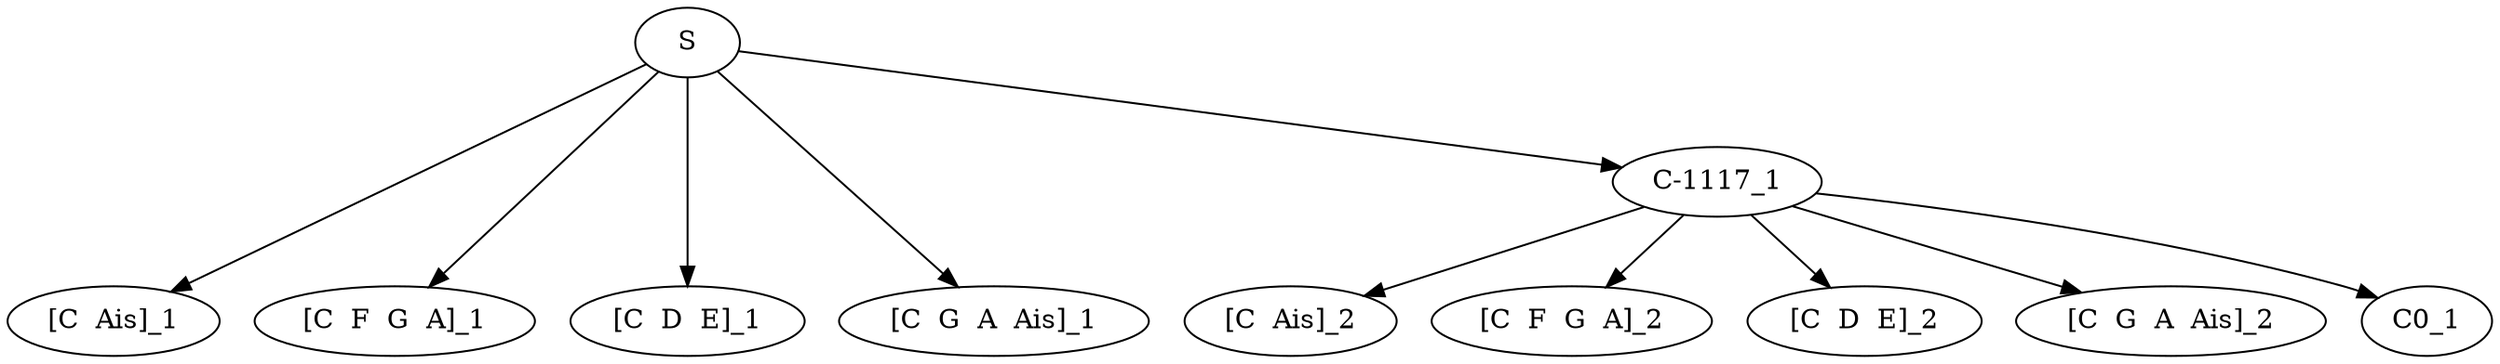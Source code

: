 digraph sample{
"S" -> "[C  Ais]_1";
"S" -> "[C  F  G  A]_1";
"S" -> "[C  D  E]_1";
"S" -> "[C  G  A  Ais]_1";
"S" -> "C-1117_1";
"C-1117_1" -> "[C  Ais]_2";
"C-1117_1" -> "[C  F  G  A]_2";
"C-1117_1" -> "[C  D  E]_2";
"C-1117_1" -> "[C  G  A  Ais]_2";
"C-1117_1" -> "C0_1";

{rank = min; "S";}
{rank = same; "C-1117_1";}
{rank = same; "C0_1";}
{rank = same; "[C  Ais]_1"; "[C  Ais]_2"; "[C  D  E]_1"; "[C  D  E]_2"; "[C  F  G  A]_1"; "[C  F  G  A]_2"; "[C  G  A  Ais]_1"; "[C  G  A  Ais]_2";}
}